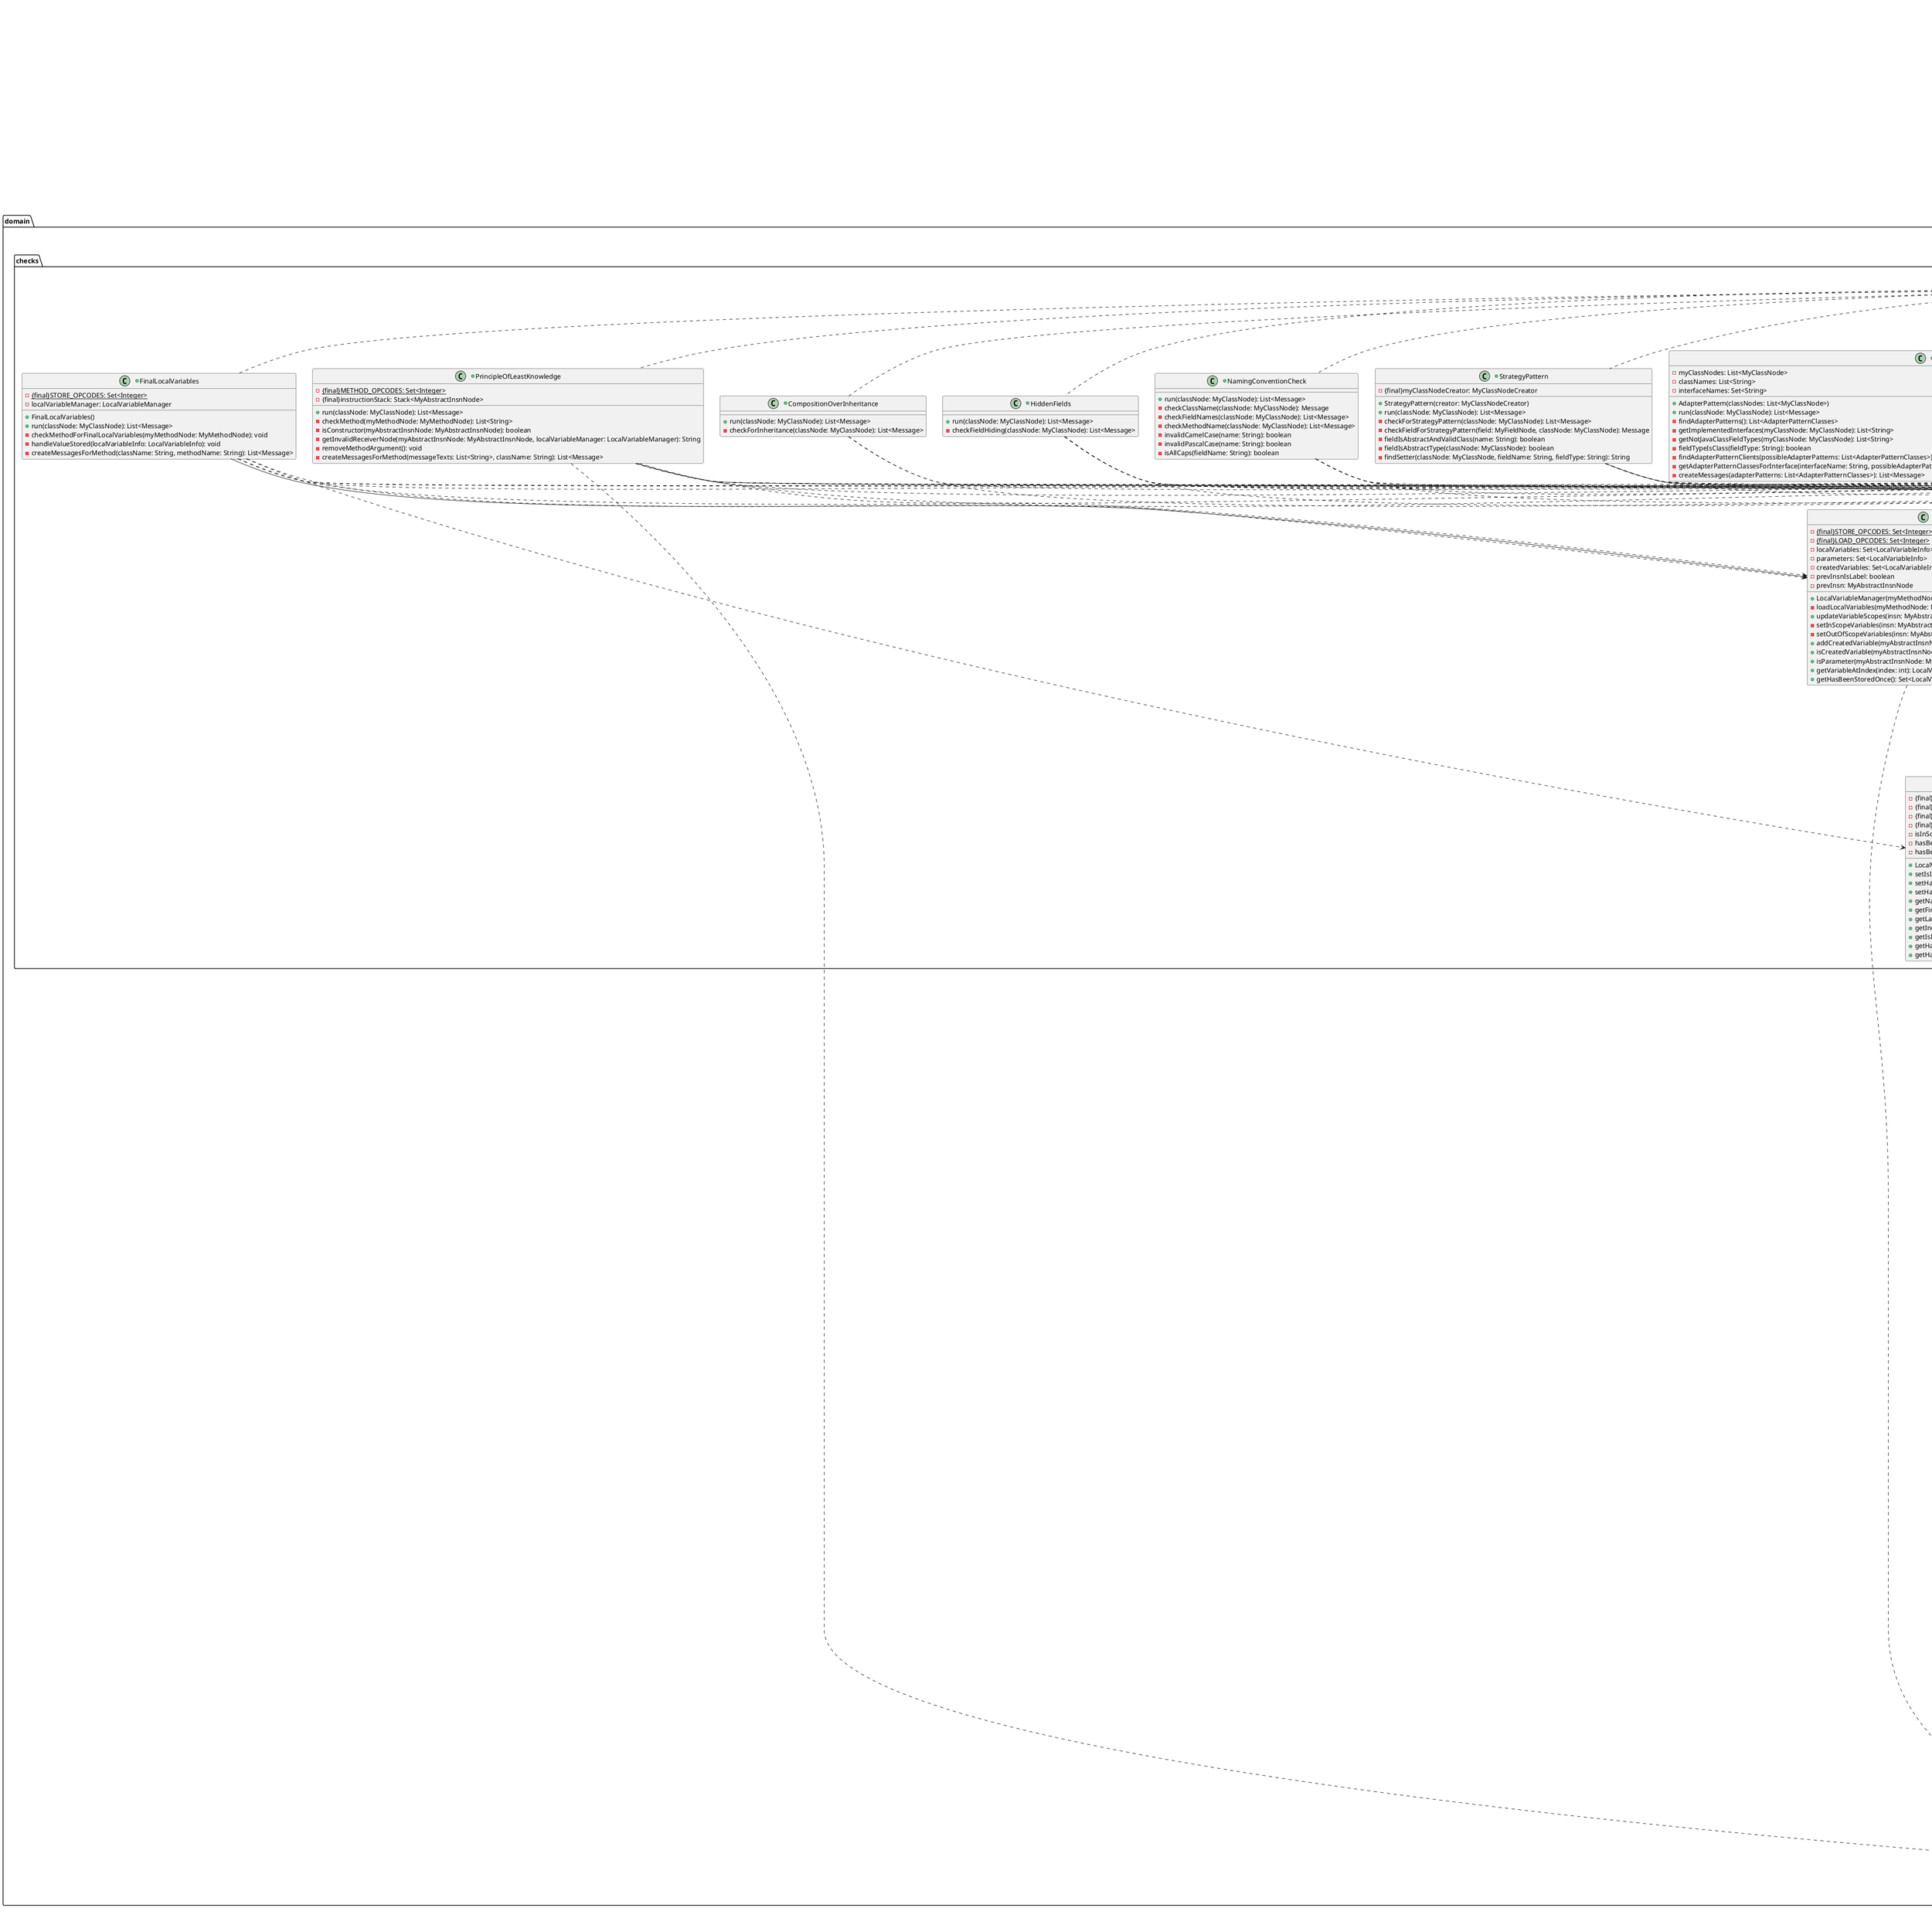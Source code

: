 @startuml
package presentation {
    +class ANSIColors {
        // lots of color constants
    }

    +class LinterMain {
        +LinterMain()
        +{static}main(args: String[]): void
        -{static}parseDirectory(directoryPath: Path):Map<String, String>
        -{static}lintForMessages(checks: Set<LintType>, transformations: Set<LintType>, linter: Linter): List<Message>
        -{static}generateAndSaveDiagramsToFile(linter: Linter, diagrams: Map<LintType, String>, saver: Saver):void
        -{static}isValidPath(inputPath: String): boolean
        -{static}promptUserForDirectory(): Path
        -{static}promptUserForOutputFileName(): String
        -{static}promptUserForChecks(): Set<LintType>
        -{static}promptUserForPrinciples(): Set<LintType>
        -{static}promptUserForPatterns(): Set<LintType>
        -{static}promptUserForStyle(): Set<LintType>
        -{static}promptUserForTransformations(): Set<LintType>
        -{static}promptUserForDiagrams:Map<LintType,String>
        -{static}prettyPrint(): void
        -{static}saveMessagesToFile(messages: List<Message>, outputPath: String): void
        -{static}writeDiagramFiles(fileOutput:String, lintType:LintType, stringBuilder:StringBuilder, saver:Saver):void
    }
}

package domain {
   package constants{
        +class Constants{
            +{static}{final}PUML_TYPE: String
            +{static}{final}OUTPUT_DIRECTORY_FOR_CHECKS: String
            +{static}{final}OUTPUT_FOR_PUML_CLASSDIAGRAM: String
            +{static}{final}ABBREVIATION_ERROR: String
            +{static}{final}INVALID_PACKAGE: String
        }
   }

   package checks{
        +class AdapterPattern {
            -myClassNodes: List<MyClassNode>
            -classNames: List<String>
            -interfaceNames: Set<String>
            +AdapterPattern(classNodes: List<MyClassNode>)
            +run(classNode: MyClassNode): List<Message>
            -findAdapterPatterns(): List<AdapterPatternClasses>
            -getImplementedInterfaces(myClassNode: MyClassNode): List<String>
            -getNotJavaClassFieldTypes(myClassNode: MyClassNode): List<String>
            -fieldTypeIsClass(fieldType: String): boolean
            -findAdapterPatternClients(possibleAdapterPatterns: List<AdapterPatternClasses>): List<AdapterPatternClasses>
            -getAdapterPatternClassesForInterface(interfaceName: String, possibleAdapterPatterns: List<AdapterPatternClasses>, myClassNode: MyClassNode): List<AdapterPatternClasses>
            -createMessages(adapterPatterns: List<AdapterPatternClasses>): List<Message>
        }

         +class AdapterPatternClasses {
                -adapter: String
                -target: String
                -adaptee: String
                -client: String
                +AdapterPatternClasses(adapter: String, target: String, adaptee: String, client: String)
                +AdapterPatternClasses(adapter: String, taret: String, adaptee: String)
                +getAdapter(): String
                +getTarget(): String
                +getAdaptee(): String
                +getClient(): String
        }

        +interface Check {
            +{abstract}run(classNode: MyClassNode): List<Message>
        }

        +class CompositionOverInheritance {
            +run(classNode: MyClassNode): List<Message>
            -checkForInheritance(classNode: MyClassNode): List<Message>
        }

        +class DetectUnusedFields {
           -{final}classNodes: List<MyClassNode>
           -{final}fieldUsageMap: Map<MyFieldNode, Boolean>
           -{final}fieldToClass: Map<MyFieldNode, MyClassNode>
           -{final}nameToFieldNode: Map<String, MyFieldNode>

           +DetectUnusedFields(classNodes: List<MyClassNode>)
           +run(classNode: MyClassNode): List<Message>
           +getNamesToDelete(): List<String>
           -detectAllUnusedFields(classNodes: List<MyClassNode>): void
           -populateFieldMaps(): void
           -generateUnusedMessages(): List<Message>
       }

        +class FinalLocalVariables {
            -{static}{final}STORE_OPCODES: Set<Integer>
            -localVariableManager: LocalVariableManager

            +FinalLocalVariables()
            +run(classNode: MyClassNode): List<Message>
            -checkMethodForFinalLocalVariables(myMethodNode: MyMethodNode): void
            -handleValueStored(localVariableInfo: LocalVariableInfo): void
            -createMessagesForMethod(className: String, methodName: String): List<Message>
        }

        +class HiddenFields {
            +run(classNode: MyClassNode): List<Message>
            -checkFieldHiding(classNode: MyClassNode): List<Message>
        }

        +class LocalVariableInfo {
            -{final}name: String
            -{final}firstLabel: MyLabel
            -{final}lastLabel: MyLabel
            -{final}index: int
            -isInScope: boolean
            -hasBeenStored: boolean
            -hasBeenStoredOnce: boolean

            +LocalVariableInfo(name: String, firstLabel: MyLabel, lastLabel: MyLabel, index: int)
            +setIsInScope(isInScope: boolean): void
            +setHasBeenStored(hasBeenStored: boolean): void
            +setHasBeenStoredOnce(hasBeenStoredOnce: boolean): void
            +getName(): String
            +getFirstLabel(): MyLabel
            +getLastLabel(): MyLabel
            +getIndex(): int
            +getIsInScope(): boolean
            +getHasBeenStored(): boolean
            +getHasBeenStoredOnce(): boolean
        }

        +class LocalVariableManager {
            -{static}{final}STORE_OPCODES: Set<Integer>
            -{static}{final}LOAD_OPCODES: Set<Integer>
            -localVariables: Set<LocalVariableInfo>
            -parameters: Set<LocalVariableInfo>
            -createdVariables: Set<LocalVariableInfo>
            -prevInsnIsLabel: boolean
            -prevInsn: MyAbstractInsnNode

            +LocalVariableManager(myMethodNode: MyMethodNode)
            -loadLocalVariables(myMethodNode: MyMethodNode): void
            +updateVariableScopes(insn: MyAbstractInsnNode): void
            -setInScopeVariables(insn: MyAbstractInsnNode, localVariables: Set<LocalVariableInfo>): void
            -setOutOfScopeVariables(insn: MyAbstractInsnNode, localVariables: Set<LocalVariableInfo>): void
            +addCreatedVariable(myAbstractInsnNode: MyAbstractInsnNode): void
            +isCreatedVariable(myAbstractInsnNode: MyAbstractInsnNode): boolean
            +isParameter(myAbstractInsnNode: MyAbstractInsnNode): boolean
            +getVariableAtIndex(index: int): LocalVariableInfo
            +getHasBeenStoredOnce(): Set<LocalVariableInfo>
        }

         +class NamingConventionCheck {
            +run(classNode: MyClassNode): List<Message>
            -checkClassName(classNode: MyClassNode): Message
            -checkFieldNames(classNode: MyClassNode): List<Message>
            -checkMethodName(classNode: MyClassNode): List<Message>
            -invalidCamelCase(name: String): boolean
            -invalidPascalCase(name: String): boolean
            -isAllCaps(fieldName: String): boolean
        }

        +class PrincipleOfLeastKnowledge {
            -{static}{final}METHOD_OPCODES: Set<Integer>
            -{final}instructionStack: Stack<MyAbstractInsnNode>
            +run(classNode: MyClassNode): List<Message>
            -checkMethod(myMethodNode: MyMethodNode): List<String>
            -isConstructor(myAbstractInsnNode: MyAbstractInsnNode): boolean
            -getInvalidReceiverNode(myAbstractInsnNode: MyAbstractInsnNode, localVariableManager: LocalVariableManager): String
            -removeMethodArgument(): void
            -createMessagesForMethod(messageTexts: List<String>, className: String): List<Message>
        }

        +class ProgramInterfaceNotImplementation {
            -{final}classNodeCreator: MyClassNodeCreator
            +ProgramInterfaceNotImplementation(nodeCreator: MyClassNodeCreator)
            +run(classNode: MyClassNode): List<Message>
            -checkImplementInterface(classNode: MyClassNode): List<Message>
            -getClassName(desc: String): String
            -isPrimitive(desc: String): boolean
            -isJavaAPIClass(className: String): boolean
            -checkFieldClassNode(classNode: MyClassNode, fieldClassNode: MyClassNode , field: MyFieldNode, invalidUses: List<Message>): void
            -implementsInterfaceOrExtendsClass(fieldClassNode: MyClassNode): boolean
            -checkIfAbstract(superName: String): boolean
        }

        +class StrategyPattern {
            -{final}myClassNodeCreator: MyClassNodeCreator
            +StrategyPattern(creator: MyClassNodeCreator)
            +run(classNode: MyClassNode): List<Message>
            -checkForStrategyPattern(classNode: MyClassNode): List<Message>
            -checkFieldForStrategyPattern(field: MyFieldNode, classNode: MyClassNode): Message
            -fieldIsAbstractAndValidClass(name: String): boolean
            -fieldIsAbstractType(classNode: MyClassNode): boolean
            -findSetter(classNode: MyClassNode, fieldName: String, fieldType: String): String
        }

        +class TemplateMethodPattern {
            +run(classNode: MyClassNode): List<Message>
            -detectTemplateMethod(myClassNode: MyClassNode): List<Message>
            -containsAbstractMethodCall(instructions: List<MyAbstractInsnNode>, methods: List<MyMethodNode>): boolean
            -similarAbstractMethodInsn(methodInsnNode: MethodInsnNode, methodNode: MyMethodNode): boolean
            -isAMethodCall(node: MyAbstractInsnNode): boolean
        }
    }

    package transformations{
        +class DeleteUnusedFields {
             -{final}modifiedClassNodes: List<ClassNode>
             -{final}outputPath: String
             -{final}byteCodeExporter: Exporter
             +DeleteUnusedFields(path: String)
             +run(classNodes: List<MyClassNode>): List<Message>
             -deleteUnusedFields(classNode: ClassNode, fieldsToDelete: List<String>): ClassNode
             -exportModifiedClassNodes(): List<Message>
        }

        +class FieldsRemover {
             -{final}fieldsToRemove: List<String>
             +FieldsRemover(api: int, cv: ClassVisitor, fieldsToRemove: List<String>)
             +visitField(access: int, name: String, descriptor: String, signature: String, value: Object): FieldVisitor
             +visitMethod(access: int, name: String, descriptor: String, signature: String, exceptions: String[]): MethodVisitor
        }

       -class (static)CustomMethodVisitor {
             -{final}fieldsToRemove: List<String>
             +CustomMethodVisitor(api: int, mv: MethodVisitor, fieldsToRemove: List<String>)
             +visitFieldInsn(opcode: int, owner: String, name: String, descriptor: String): void
       }

       +interface Transformation {
            +{abstract} run(classNodes: List<ClassNode>): List<Message>
       }
    }

    package diagramconverter{
        +interface Diagram{
        	+generateDiagramByNode(myClassNode:MyClassNode, pumlContent:StringBuilder):void
        	+generateDiagram(classNode:List<MyClassNode>):StringBuilder
        }

        +class ConvertASMToUML{
        	-{final} classUmlContent: StringBuilder
        	+ConvertASMToUML(classUmlContent:StringBuilder):void
        	+generateDiagramByNode(myClassNode:MyClassNode, pumlContent:StringBuilder):void
        	+generateDiagram(myClassNodeList:List<MyClassNode>):StringBuilder
        	-convertClassInfo(myClassNode:MyClassNode):String
        	-convertClassFields(fields:List<MyFieldNode>):String
        	-convertClassMethods(methods:List<MyMethodNode>, className:String):String
        	-convertOuterClassInfo(myClassNode:MyClassNode, classString:StringBuilder, classType:String):void
        	-convertInnerClassInfo(myClassNode:MyClassNode, classString:StringBuilder, classType:String):void
        	-getClassType(access:int):String
        	-findInnerClassNode(myClassNode:MyClassNode, name:String):MyInnerClassNode
        	-methodIsUserGenerated(method:MyMethodNode):boolean
        	-appendFieldInfo(fieldString:StringBuilder, field:MyFieldNode):void
        	-getMethodInfo(desc:String, methodNode:MyMethodNode):String
        	-getParameterNames(methodNode:MyMethodNode, paramInfo:List<String>):List<String>
        	-generateListOfParams(desc:String, params:List<String>):void
        	-processObjectDescriptor(desc:String):String
        	-processArrayDescriptor(desc:String):String
        	-analyzeForParams(paramInfo:List<String>, paramNames:List<String>):String
        	-appendParamInfo(paramsBuilder:StringBuilder, param:String, parameterName:String):void
        	-getFieldType(desc:String):String
        	-getCollectionType(desc:String):String
            -parseGenericTypes(innerTypes:String):List<String>
            -generateCollectedTypes(collectionTypeList:List<String):String
            -cleanCollectionParsing(originalList:List<String>):List<String>
        	-isSynthetic(access:int):boolean
        	-isPrimitive(desc:String):boolean
        	-getPrimitiveFieldType(desc:String):String
        	-getAccessModifier(access:int):String
        	-getNonAccessModifiers(access:int):String
        }

    }

    package myasm {
        +class MyASMAbstractInsnNodeFactory{
            +MyASMAbstractInsnNode(abstractInsnNode: AbstractInsnNode)
            +constructTypedInsnNode(node: AbstractInsnNode): MyAbstractInsnNode
        }

        +class MyASMClassNode{
            -{final}classNode: ClassNode
            +MyASMClassNode(classNode: ClassNode)
            +getClassNode(): ClassNode
            -convertFields(): List<MyFieldNode>
            -convertMethods(): List<MyMethodNode>
            -convertInnerClasses(): List<MyInnerClassNode>
        }

        +class MyASMClassNodeCreator {
            -{final}directoryPath: Path
            -{final}PACKAGE_NOT_FOUND: int
            +MyASMClassNodeCreator(directoryPath: Path)
            +createMyClassNodeFromName(path: String): MyClassNode
            +createMyClassNodeFromFile(path: File): MyClassNode
            +createUniqueMyClassNodeFromName(className: String): MyClassNode
            -createMyClassNode(reader: ClassReader): MyClassNode
            -findRelativePath(description: String): String
        }

        +class MyASMFieldInsnNode{
            -{final}fieldInsnNode: FieldInsnNode
            -{final}factory: MyASMAbstractInsnNodeFactory
            +MyASMFieldInsnNode(abstractInsnNode: AbstractInsnNode)
            +getNext(): MyAbstractInsnNode
            +getOpcode(): int
            +getType(): int
        }

        +class MyASMClassReader{
            -classReader: ClassReader

            +MyASMClassReader(classReader: ClassReader)
        }

        +class MyASMFieldNode {
            -{final}fieldNode: FieldNode
            +MyASMFieldNode(fieldNode: FieldNode)
        }

        +class MyASMLabel{
            -{final}label: Label
            +MyASMLabel(label: Label)
            +equals(otherLabel: MyLabel): boolean
            +getLabel(): Label
        }

        +class MyASMLabelNode {
            -{final}labelNode: LabelNode
            -{final}factory: MyASMAbstractInsnNodeFactory
            +MyASMLabelNode(labelNode: AbstractInsnNode)
            +getNext(): MyAbstractInsnNode
            +getOpcode(): int
            +getType(): int
            +getLabel(): MyLabel
        }

        +class MyASMLocalVariableNode{
           -{final}localVariableNode: LocalVariableNode
           +MyASMLocalVariableNode(localVariableNode: LocalVariableNode)
        }

        +class MyASMMethodInsnNode{
            -{final}methodInsnNode: MethodInsnNode
            -{final}factory: MyASMAbstractInsnNodeFactory
            +MyASMMethodInsnNode(methodInsNode: AbstractInsnNode)
            +getNext(): MyAbstractInsnNode
            +getOpcode(): int
            +getType(): int
        }

        +class MyASMMethodNode{
            -{final}methodNode: MethodNode
            -{final}factory: MyASMAbstractInsnNodeFactory
            +MyASMMethodNode(methodNode: MethodNode)
            -convertInstructionNodes(): List<MyAbstractInsnNode>
            -convertLocalVariableNodes(): List<MyLocalVariableNode>
        }

        +class MyASMType {
            -{final}type: Type
            +MyASM(type: Type)
            +MyASM()
            +getArgumentTypes(): Type[]
            +getType(): MyType
        }

        +class MyASMVarInsnNode {
            -{final}varInsnNode: VarInsnNode
            -{final}factory: MyASMAbstractInsnNodeFactory
            +MyASMVarInsnNode(varInsnNode: VarInsnNode)
            +getNext(): MyAbstractInsnNode
            +getOpcode(): int
            +getType(): int
        }

        +class MyASMInnerClassNode{
        	-{final} innerClassNode: InnerClassNode
        	+MyASMInnerClassNode(icn:InnerClassNode):void
        }
    }

     +class Linter {
        -{final}creator: MyClassNodeCreator
        -{final}myClassNodes: List<MyClassNode>
        -{final}checkTypeToCheck: Map<LintType, Check>
        -{final}transformationTypeToTransformation: Map<LintType, Transformation>
        -{final}diagramTypeToDiagram: Map<LintType, Diagram>
        -{final}packageToMyClassNode: Map<String, List<MyASMClassNode>>
        +Linter(classPaths: List<String>, myClassNodeCreator: MyClassNodeCreator, outputPath: String, fileToPackage:Map<String, String>)
        +runSelectedChecks(lintTypes: Set<LintType>): List<Message>
        +runSelectedTransformations(transformations: Set<LintType>): List<Message>
        +generateDiagrams(Set<LintType> diagrams):Map<StringBuilder,LintType>
        -populateMaps(outputPath: String):void
        -populateTransformMap(outputPath: String): void
        -populateCheckMap(): void
        -populateDiagramMap():void
        -createClassNodes(classPaths: List<String>, fileToPackage:Map<String, String>): List<MyClassNode>
        -runCheckOnAllNodes(lintType: LintType): List<Message>
        }

    +enum LintType {
        HIDDEN_FIELDS,
        NAMING_CONVENTION,
        FINAL_LOCAL_VARIABLES,
        UNUSED_FIELD,
        INTERFACE_OVER_IMPLEMENTATION,
        COMPOSITION_OVER_INHERITANCE,
        PLK,
        TEMPLATE_METHOD_PATTERN,
        STRATEGY_PATTERN,
        ADAPTER_PATTERN,
        UML_CONVERTER
    }

    +class Message {
        -{final}lintType: LintType
        -{final}message: String
        -{final}classOfInterest: String
        +Message(cType: LintType, classNameOfInterest: String, mess: String)
        +getLintType(): LintType
        +getMessage(): String
        +getClassOfInterest(): String
        +toString(): String
        +equals(obj: Object): boolean
        +hashCode(): int
    }

    +abstract class MyAbstractInsnNode {
        +{static}{final}FIELD_INSN: int
        +{static}{final}LABEL: int
        +{static}{final}METHOD_INSN: int
        +{static}{final}VAR_INSN: int
        +{abstract}getNext(): MyAbstractInsnNode
        +{abstract}getOpcode(): int
        +{abstract}getType(): int

    }

    +abstract class MyClassNode {
        +access: int
        +fields: List<MyFieldNode>
        +interfaces: List<String>
        +methods: List<MyMethodNode>
        +name: String
        +superName: String
        +innerClasses: List<MyInnerClassNode>
    }

    +interface MyClassNodeCreator {
        +{abstract}createMyClassNodeFromName(path: String): MyClassNode
        +{abstract}createMyClassNodeFromFile(path: File): MyClassNode
        +{abstract}createUniqueMyClassNodeFromName(className: String): MyClassNode
    }

    +class MyDefaultInsnNode {
        +getNext(): MyAbstractInsnNode
        +getOpcode: int
        +getType(): int
    }

    +interface MyClassReader {
    }

    +abstract class MyFieldNode {
        +access: int
        +desc: String
        +name: String
        +signature: String
    }

    +interface MyLabel {
        +{abstract}equals(label: MyLabel): boolean
    }

    +abstract class MyMethodNode {
        +access: int
        +desc: String
        +instructions: List<MyAbstractInsnNode>
        +localVariables: List<MyLocalVariableNode>
        +name: String
        +signature: String
    }

    +abstract class MyLocalVariableNode {
        +end: MyLabelNode
        +index: int
        +name: String
        +start: MyLabelNode
    }

    +abstract class MyLabelNode{
        +{abstract}getLabel(): MyLabel
    }

    +abstract class MyMethodInsnNode{
        +desc: String
        +name: String
    }

    +abstract class MyVarInsnNode {
           +var: int
       }

    +abstract class MyFieldInsnNode{
        +desc: String
        +name: String
        +owner: String
    }

    +abstract class MyType {
        +{abstract}getArgumentTypes(): MyType[]
        +{abstract}getType(typeDescriptor: String): MyType
    }

    +abstract class MyInnerClassNode{
        +access: int
        +name: String
    }


    +interface MyOpcodes {
        {static}{final}ACC_PUBLIC: int
        {static}{final}ACC_ABSTRACT: int
        {static}{final}ACC_ENUM: int
        {static}{final}ACC_FINAL: int
        {static}{final}ACC_INTERFACE: int
        {static}{final}ACC_STATIC: int
        {static}{final}ACC_PRIVATE: int
        {static}{final}ACC_PROTECTED: int
        {static}{final}ACC_SYNTHETIC:int
        {static}{final}GETFIELD: int
        {static}{final}GETSTATIC: int
        {static}{final}PUTFIELD: int
        {static}{final}PUTSTATIC: int
        {static}{final}H_INVOKEINTERFACE: int
        {static}{final}H_INVOKESPECIAL: int
        {static}{final}H_INVOKESTATIC: int
        {static}{final}H_INVOKEVIRTUAL: int
        {static}{final}INVOKEDYNAMIC: int
        {static}{final}INVOKEINTERFACE: int
        {static}{final}INVOKESPECIAL: int
        {static}{final}INVOKEVIRTUAL: int
        {static}{final}ALOAD: int
        {static}{final}DLOAD: int
        {static}{final}FLOAD: int
        {static}{final}ILOAD: int
        {static}{final}LLOAD: int
        {static}{final}ASTORE: int
        {static}{final}DSTORE: int
        {static}{final}FSTORE: int
        {static}{final}ISTORE: int
        {static}{final}LSTORE: int
        {static}{final}ASM8: int
    }
}

package datasource {
    +interface Saver {
        +{abstract} saveMessage(message: String): void
        +{abstract} writeToFile(info: String, fileType: String, outputPath: String):void
    }
    +class LintResultSaver implements Saver {
        -logStream: PrintStream
        -basePath: String
        +LintResultSaver(path: String)
        +saveMessage(message: String): void
        +writeToFile(info: String, fileType: String, outputPath: String):void
        -createDirectory(path: String): void
    }

    +interface Exporter{
        +{abstract}save(outputPath: String, className: String, bytecode:  byte[]): void
    }

    +class ByteCodeExporter{
        +save(outputPath: String, className: String, byteCode: byte[]): void
        -createDirectory(path: String): void
    }

    ByteCodeExporter .up.|> Exporter
}

package org.objectweb.asm {
    +class AbstractInsnNode {
    }
    +class ClassNode {
    }
    +class ClassReader {
    }
    +class FieldNode {
    }
    +class Label {
    }
    +class LabelNode {
    }
    +class LocalVariableNode{
    }
    +class MethodInsnNode{
    }
    +class MethodNode {
    }
    +class VarInsnNode {
    }
    +class FieldInsnNode{
    }
   +class MethodVisitor{
   }
   +class ClassVisitor{
   }
   +class MethodVisitor{
   }
   +class ClassWriter{
   }
   +class Type{
   }
   +class InnerClassNode{
   }
}

LinterMain ..> Linter
LinterMain ..> LintType
LinterMain ..> Message
LinterMain ..> MyASMClassNodeCreator
LinterMain ..> MyClassNodeCreator
LinterMain ..> Saver
LinterMain ..> Constants

Linter --> "*"Check
Linter ..> Check
Linter ..> DeleteUnusedFields
Linter .up.> Message
Linter -> "*" MyClassNode
Linter ..> MyClassNode
Linter --> MyClassNodeCreator
Linter -> "*"LintType
Linter ..> LintType
Linter -->"*" Transformation
Linter ...> Transformation
Linter -->"*" Diagram
Linter ..> Diagram

Message --> LintType

MyASMClassNode ..up|> MyClassNode
MyASMClassReader .up|> MyClassReader
MyASMFieldNode -up|> MyFieldNode
MyASMLabel ..up|> MyLabel
MyASMLabelNode -|> MyLabelNode
MyASMLocalVariableNode -up|> MyLocalVariableNode
MyASMMethodInsnNode ..up|> MyMethodInsnNode
MyMethodInsnNode -up-|> MyAbstractInsnNode
MyASMMethodNode -up-|> MyMethodNode
MyASMVarInsnNode -up|> MyVarInsnNode
MyASMInnerClassNode -up|> MyInnerClassNode
MyLabelNode -|> MyAbstractInsnNode
MyVarInsnNode -up-|> MyAbstractInsnNode
MyASMFieldInsnNode -up-|> MyFieldInsnNode
MyFieldInsnNode -up-|> MyAbstractInsnNode
MyDefaultInsnNode -up-|> MyAbstractInsnNode


MyASMAbstractInsnNodeFactory ..> MyAbstractInsnNode
MyASMAbstractInsnNodeFactory ..> MyASMFieldInsnNode
MyASMAbstractInsnNodeFactory ..> MyASMLabelNode
MyASMAbstractInsnNodeFactory ..> MyASMMethodInsnNode
MyASMAbstractInsnNodeFactory ..> MyASMVarInsnNode
MyASMAbstractInsnNodeFactory ..> MyDefaultInsnNode

Check .up> Message
Check --> domain.MyClassNode
Check <|.. AdapterPattern
Check <|.. FinalLocalVariables
Check <|.. PrincipleOfLeastKnowledge
Check <|.. HiddenFields
Check <|.. ProgramInterfaceNotImplementation
Check <|.. TemplateMethodPattern
Check <|.. StrategyPattern
Check <|.. NamingConventionCheck
Check <|.. CompositionOverInheritance
Check <|.. DetectUnusedFields

MyClassNodeCreator ..> MyClassNode
MyClassNodeCreator ..> MyClassReader

StrategyPattern ..> LintType
StrategyPattern ..> Message
StrategyPattern ..> MyAbstractInsnNode
StrategyPattern --> MyClassNodeCreator
StrategyPattern ..> MyClassNode
StrategyPattern ..> MyFieldNode
StrategyPattern ..> MyFieldInsnNode
StrategyPattern ..> MyMethodNode
StrategyPattern ..> MyOpcodes

TemplateMethodPattern ..> LintType
TemplateMethodPattern ..> MyAbstractInsnNode
TemplateMethodPattern ..> MyMethodNode
TemplateMethodPattern ..> MyMethodInsnNode
TemplateMethodPattern ..> MyClassNode
TemplateMethodPattern ..> MyOpcodes
TemplateMethodPattern ..> Message

CompositionOverInheritance ..> Message
CompositionOverInheritance ..> MyClassNode

NamingConventionCheck ..> Message
NamingConventionCheck ..> MyClassNode
NamingConventionCheck ..> MyFieldNode
NamingConventionCheck ..> MyMethodNode
NamingConventionCheck ..> MyOpcodes

AdapterPattern ..> AdapterPatternClasses
AdapterPattern ..> LintType
AdapterPattern ..> Message
AdapterPattern -->"*" MyClassNode
AdapterPattern ..> MyFieldNode

FinalLocalVariables ..> LintType
FinalLocalVariables ..> LocalVariableInfo
FinalLocalVariables --> LocalVariableManager
FinalLocalVariables ..> LocalVariableManager
FinalLocalVariables ..> Message
FinalLocalVariables ..> MyAbstractInsnNode
FinalLocalVariables ..> MyMethodNode
FinalLocalVariables ..> MyOpcodes

HiddenFields ..> MyClassNode
HiddenFields ..> MyFieldNode
HiddenFields ..> MyLocalVariableNode
HiddenFields ..> MyMethodNode
HiddenFields ..> Message

LocalVariableInfo -->"2" MyLabel

LocalVariableManager -->"*" LocalVariableInfo
LocalVariableManager ..> LocalVariableInfo
LocalVariableManager --> MyAbstractInsnNode
LocalVariableManager ..> MyLabel
LocalVariableManager ..> MyLabelNode
LocalVariableManager ..> MyLocalVariableNode
LocalVariableManager ..> MyOpcodes
LocalVariableManager ..> MyVarInsnNode

PrincipleOfLeastKnowledge ..> LintType
PrincipleOfLeastKnowledge ..> LocalVariableManager
PrincipleOfLeastKnowledge ..> Message
PrincipleOfLeastKnowledge -->"*" MyAbstractInsnNode
PrincipleOfLeastKnowledge ..> MyFieldInsnNode
PrincipleOfLeastKnowledge ..> MyMethodNode
PrincipleOfLeastKnowledge ..> MyMethodInsnNode
PrincipleOfLeastKnowledge ..> MyOpcodes
PrincipleOfLeastKnowledge ..> MyType
PrincipleOfLeastKnowledge ..> MyVarInsnNode

ProgramInterfaceNotImplementation ..> Message
ProgramInterfaceNotImplementation ..> MyClassNode
ProgramInterfaceNotImplementation --> MyClassNodeCreator
ProgramInterfaceNotImplementation ..> MyFieldNode
ProgramInterfaceNotImplementation ..> MyOpcodes
ProgramInterfaceNotImplementation ..> LintType

DetectUnusedFields --->"*" MyClassNode
DetectUnusedFields ->"*" MyFieldNode
DetectUnusedFields -> MyMethodNode
DetectUnusedFields .> MyAbstractInsnNode
DetectUnusedFields .> MyFieldInsnNode
DetectUnusedFields ..> MyOpcodes
DetectUnusedFields ..> Message

DeleteUnusedFields .up.|> Transformation
DeleteUnusedFields ..> ByteCodeExporter
DeleteUnusedFields ->"*" ClassNode
DeleteUnusedFields .> ClassNode
DeleteUnusedFields ..> ClassWriter
DeleteUnusedFields -> Exporter
DeleteUnusedFields ..> DetectUnusedFields
DeleteUnusedFields .> FieldsRemover
DeleteUnusedFields ..> Message
DeleteUnusedFields .> MyClassNode
DeleteUnusedFields .> MyOpcodes

Transformation .> Message
Transformation .> MyClassNode

Diagram .> MyClassNode

ConvertASMToUML ..> MyClassNode
ConvertASMToUML ..> MyFieldNode
ConvertASMToUML ..> MyMethodNode
ConvertASMToUML ..> MyLocalVariableNode
ConvertASMToUML ..> MyInnerClassNode


CustomMethodVisitor -|> MethodVisitor
CustomMethodVisitor .> MethodVisitor

FieldsRemover -|> ClassVisitor
FieldsRemover .> ClassVisitor
FieldsRemover .> CustomMethodVisitor
FieldsRemover ..> FieldVisitor
FieldsRemover .> MethodVisitor

MyDefaultInsnNode ..> MyAbstractInsnNode

MyASMClassNode --> ClassNode
MyASMClassNode ..> ClassNode
MyASMClassNode ..> FieldNode
MyASMClassNode ..> MethodNode
MyASMClassNode ..> MyASMFieldNode
MyASMClassNode ..> MyFieldNode
MyASMClassNode ..> MyASMMethodNode
MyASMClassNode ..> MyMethodNode
MyASMClassNode ..> MyInnerClassNode

MyASMClassNodeCreator ..|> MyClassNodeCreator
MyASMClassNodeCreator ..> ClassNode
MyASMClassNodeCreator ..> ClassReader
MyASMClassNodeCreator ..> MyClassNode
MyASMClassNodeCreator ..> MyASMClassNode

MyASMClassReader --> org.objectweb.asm.ClassReader
MyASMClassReader ..> org.objectweb.asm.ClassReader

MyASMFieldInsnNode ..> AbstractInsnNode
MyASMFieldInsnNode --> FieldInsnNode
MyASMFieldInsnNode ..> FieldInsnNode
MyASMFieldInsnNode --> MyASMAbstractInsnNodeFactory
MyASMFieldInsnNode ..> MyASMAbstractInsnNodeFactory
MyASMFieldInsnNode ..> MyAbstractInsnNode

MyASMFieldNode --> FieldNode

MyASMLabel ..> MyLabel
MyASMLabel --> Label
MyASMLabel ..> Label

MyASMLabelNode ..> AbstractInsnNode
MyASMLabelNode --> LabelNode
MyASMLabelNode --> MyASMAbstractInsnNodeFactory
MyASMLabelNode ..> MyASMAbstractInsnNodeFactory
MyASMLabelNode ..> MyAbstractInsnNode
MyASMLabelNode ..> MyLabel

MyASMLocalVariableNode -down--> LocalVariableNode
MyASMLocalVariableNode .down..> MyASMLabelNode

MyASMMethodInsnNode ..> AbstractInsnNode
MyASMMethodInsnNode -> MethodInsnNode
MyASMMethodInsnNode ..> MethodInsnNode
MyASMMethodInsnNode ..> MyAbstractInsnNode
MyASMMethodInsnNode -> MyASMAbstractInsnNodeFactory
MyASMMethodInsnNode ..> MyASMAbstractInsnNodeFactory

MyASMMethodNode --> MethodNode
MyASMMethodNode ..> MethodNode
MyASMMethodNode --> MyASMAbstractInsnNodeFactory
MyASMMethodNode ..> MyASMAbstractInsnNodeFactory
MyASMMethodNode ..> MyAbstractInsnNode
MyASMMethodNode ..> MyLocalVariableNode

MyASMType -|> MyType
MyASMType ..> MyType
MyASMType --> Type

MyASMVarInsnNode ..> AbstractInsnNode
MyASMVarInsnNode --> MyASMAbstractInsnNodeFactory
MyASMVarInsnNode ..> MyASMAbstractInsnNodeFactory
MyASMVarInsnNode --> VarInsnNode
MyASMVarInsnNode ..> VarInsnNode

MyClassNode -->"*" MyFieldNode
MyClassNode -->"*" MyMethodNode
MyClassNode --> "*" MyInnerClassNode

MyLabelNode ..> MyLabel

MyLocalVariableNode -->"2" MyLabelNode

MyMethodNode -->"*" MyAbstractInsnNode
MyMethodNode -->"*" MyLocalVariableNode
@enduml
